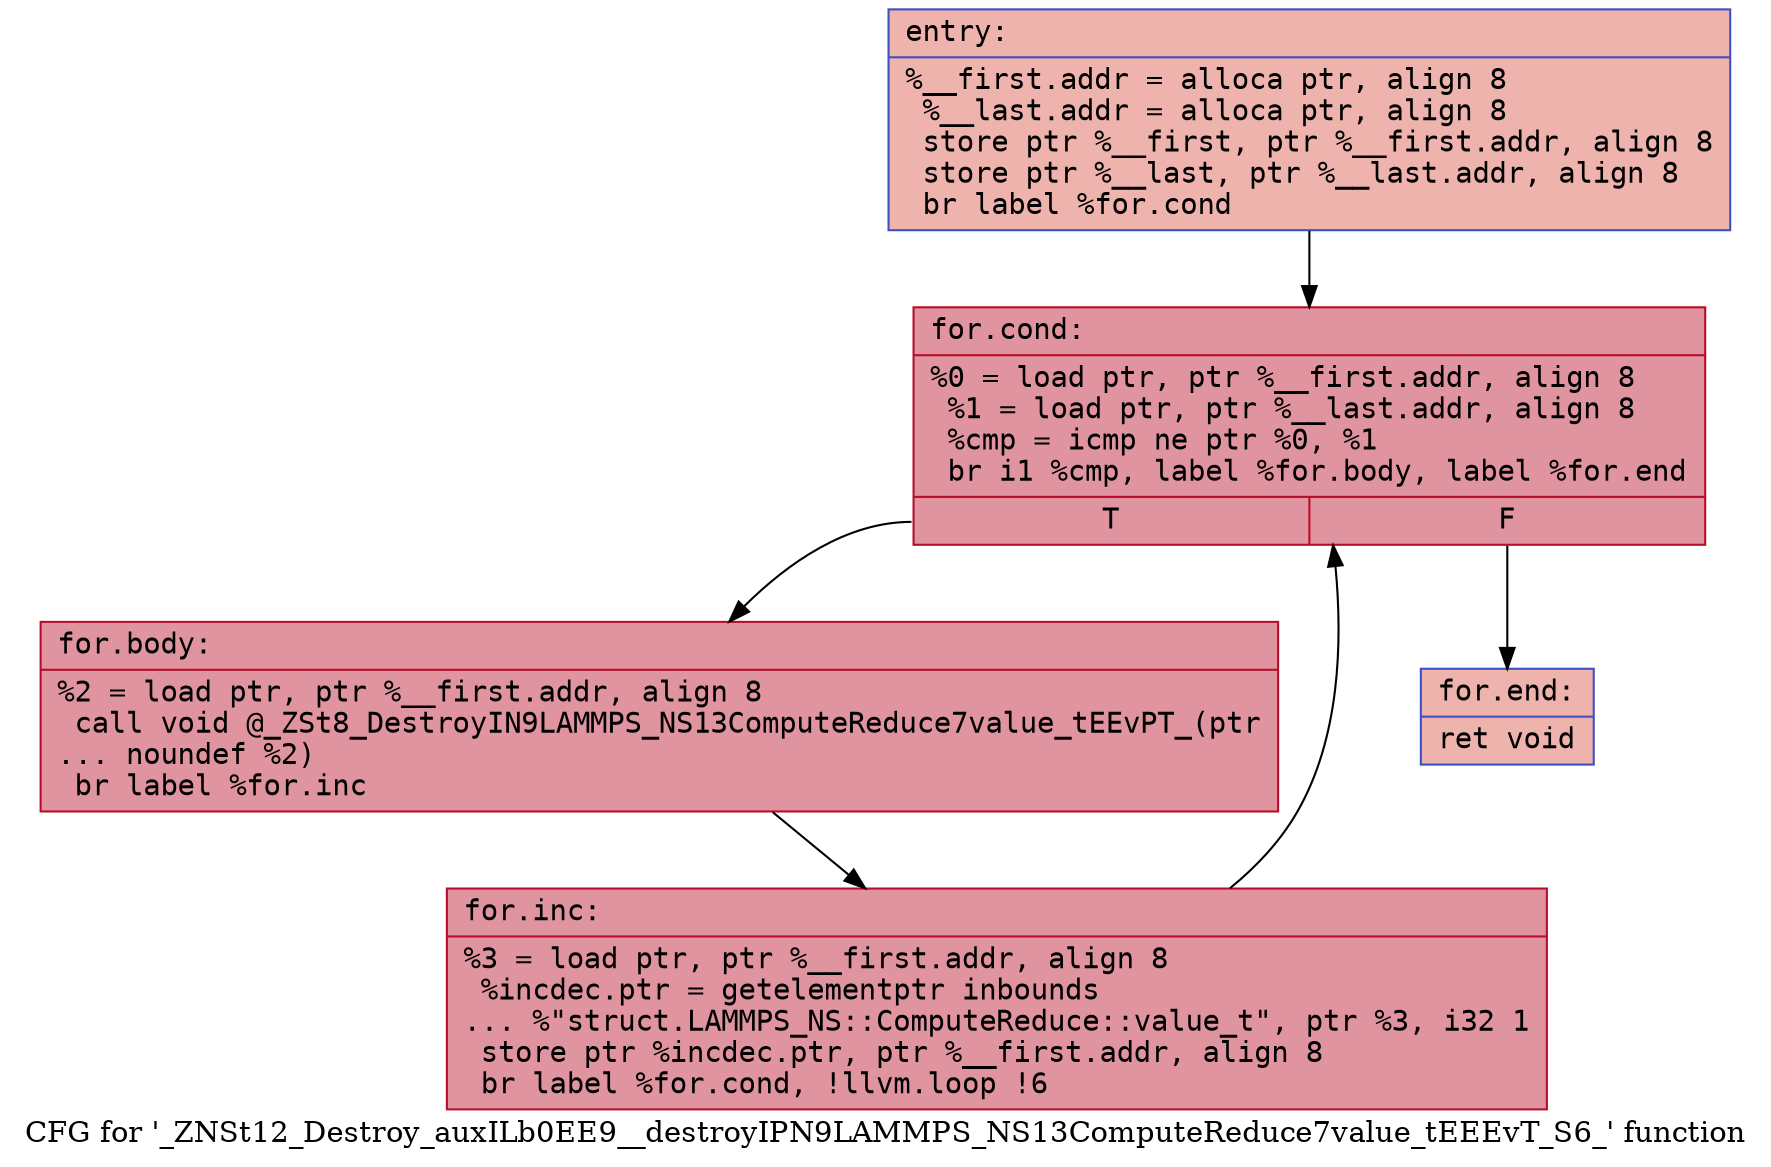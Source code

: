 digraph "CFG for '_ZNSt12_Destroy_auxILb0EE9__destroyIPN9LAMMPS_NS13ComputeReduce7value_tEEEvT_S6_' function" {
	label="CFG for '_ZNSt12_Destroy_auxILb0EE9__destroyIPN9LAMMPS_NS13ComputeReduce7value_tEEEvT_S6_' function";

	Node0x5591402a94c0 [shape=record,color="#3d50c3ff", style=filled, fillcolor="#d6524470" fontname="Courier",label="{entry:\l|  %__first.addr = alloca ptr, align 8\l  %__last.addr = alloca ptr, align 8\l  store ptr %__first, ptr %__first.addr, align 8\l  store ptr %__last, ptr %__last.addr, align 8\l  br label %for.cond\l}"];
	Node0x5591402a94c0 -> Node0x5591402a9730[tooltip="entry -> for.cond\nProbability 100.00%" ];
	Node0x5591402a9730 [shape=record,color="#b70d28ff", style=filled, fillcolor="#b70d2870" fontname="Courier",label="{for.cond:\l|  %0 = load ptr, ptr %__first.addr, align 8\l  %1 = load ptr, ptr %__last.addr, align 8\l  %cmp = icmp ne ptr %0, %1\l  br i1 %cmp, label %for.body, label %for.end\l|{<s0>T|<s1>F}}"];
	Node0x5591402a9730:s0 -> Node0x5591402a99b0[tooltip="for.cond -> for.body\nProbability 96.88%" ];
	Node0x5591402a9730:s1 -> Node0x5591402a9a30[tooltip="for.cond -> for.end\nProbability 3.12%" ];
	Node0x5591402a99b0 [shape=record,color="#b70d28ff", style=filled, fillcolor="#b70d2870" fontname="Courier",label="{for.body:\l|  %2 = load ptr, ptr %__first.addr, align 8\l  call void @_ZSt8_DestroyIN9LAMMPS_NS13ComputeReduce7value_tEEvPT_(ptr\l... noundef %2)\l  br label %for.inc\l}"];
	Node0x5591402a99b0 -> Node0x5591402a9d60[tooltip="for.body -> for.inc\nProbability 100.00%" ];
	Node0x5591402a9d60 [shape=record,color="#b70d28ff", style=filled, fillcolor="#b70d2870" fontname="Courier",label="{for.inc:\l|  %3 = load ptr, ptr %__first.addr, align 8\l  %incdec.ptr = getelementptr inbounds\l... %\"struct.LAMMPS_NS::ComputeReduce::value_t\", ptr %3, i32 1\l  store ptr %incdec.ptr, ptr %__first.addr, align 8\l  br label %for.cond, !llvm.loop !6\l}"];
	Node0x5591402a9d60 -> Node0x5591402a9730[tooltip="for.inc -> for.cond\nProbability 100.00%" ];
	Node0x5591402a9a30 [shape=record,color="#3d50c3ff", style=filled, fillcolor="#d6524470" fontname="Courier",label="{for.end:\l|  ret void\l}"];
}
